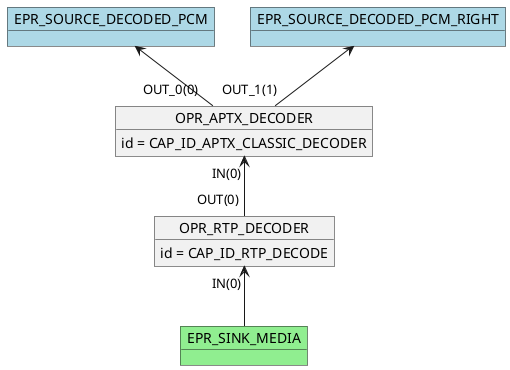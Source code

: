 @startuml

    object OPR_RTP_DECODER
    OPR_RTP_DECODER : id = CAP_ID_RTP_DECODE
    object OPR_APTX_DECODER
    OPR_APTX_DECODER : id = CAP_ID_APTX_CLASSIC_DECODER
    OPR_APTX_DECODER "IN(0)"<-- "OUT(0)" OPR_RTP_DECODER
    object EPR_SINK_MEDIA #lightgreen
    OPR_RTP_DECODER "IN(0)" <-- EPR_SINK_MEDIA
    object EPR_SOURCE_DECODED_PCM #lightblue
    EPR_SOURCE_DECODED_PCM <-- "OUT_0(0)" OPR_APTX_DECODER
    object EPR_SOURCE_DECODED_PCM_RIGHT #lightblue
    EPR_SOURCE_DECODED_PCM_RIGHT <-- "OUT_1(1)" OPR_APTX_DECODER
@enduml
